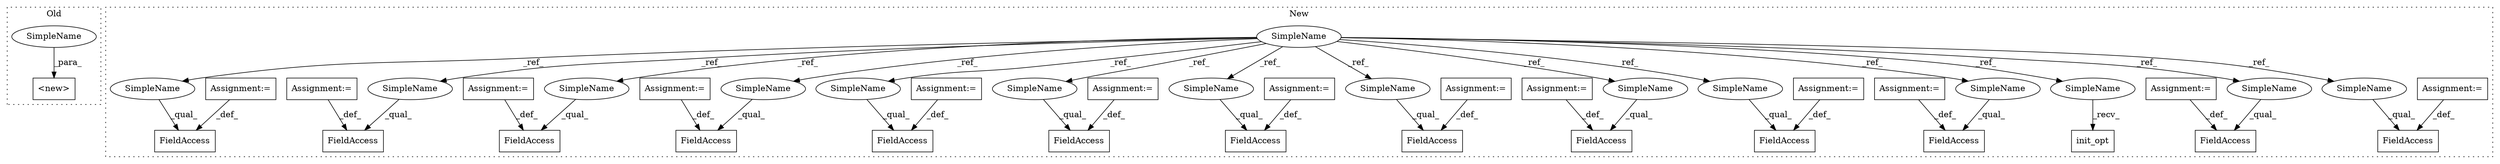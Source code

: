 digraph G {
subgraph cluster0 {
1 [label="<new>" a="46" s="1620,1634" l="6,2" shape="box"];
44 [label="SimpleName" a="42" s="1630" l="4" shape="ellipse"];
label = "Old";
style="dotted";
}
subgraph cluster1 {
2 [label="init_opt" a="32" s="2449" l="10" shape="box"];
3 [label="SimpleName" a="42" s="471" l="4" shape="ellipse"];
4 [label="FieldAccess" a="22" s="2237" l="23" shape="box"];
5 [label="FieldAccess" a="22" s="1820" l="21" shape="box"];
6 [label="FieldAccess" a="22" s="2347" l="23" shape="box"];
7 [label="FieldAccess" a="22" s="2395" l="16" shape="box"];
8 [label="FieldAccess" a="22" s="2075" l="19" shape="box"];
9 [label="FieldAccess" a="22" s="1781" l="19" shape="box"];
10 [label="FieldAccess" a="22" s="2009" l="14" shape="box"];
11 [label="FieldAccess" a="22" s="1880" l="21" shape="box"];
12 [label="FieldAccess" a="22" s="1863" l="8" shape="box"];
13 [label="FieldAccess" a="22" s="2156" l="26" shape="box"];
14 [label="FieldAccess" a="22" s="1923" l="19" shape="box"];
15 [label="FieldAccess" a="22" s="2209" l="13" shape="box"];
16 [label="FieldAccess" a="22" s="2323" l="11" shape="box"];
17 [label="Assignment:=" a="7" s="1942" l="1" shape="box"];
18 [label="Assignment:=" a="7" s="2023" l="1" shape="box"];
19 [label="Assignment:=" a="7" s="1901" l="1" shape="box"];
20 [label="Assignment:=" a="7" s="2370" l="1" shape="box"];
21 [label="Assignment:=" a="7" s="1871" l="1" shape="box"];
22 [label="Assignment:=" a="7" s="2411" l="1" shape="box"];
23 [label="Assignment:=" a="7" s="2182" l="1" shape="box"];
24 [label="Assignment:=" a="7" s="2260" l="1" shape="box"];
25 [label="Assignment:=" a="7" s="2222" l="1" shape="box"];
26 [label="Assignment:=" a="7" s="2094" l="1" shape="box"];
27 [label="Assignment:=" a="7" s="1841" l="1" shape="box"];
28 [label="Assignment:=" a="7" s="2334" l="1" shape="box"];
29 [label="Assignment:=" a="7" s="1800" l="1" shape="box"];
30 [label="SimpleName" a="42" s="1781" l="4" shape="ellipse"];
31 [label="SimpleName" a="42" s="1880" l="4" shape="ellipse"];
32 [label="SimpleName" a="42" s="2444" l="4" shape="ellipse"];
33 [label="SimpleName" a="42" s="2395" l="4" shape="ellipse"];
34 [label="SimpleName" a="42" s="1923" l="4" shape="ellipse"];
35 [label="SimpleName" a="42" s="2009" l="4" shape="ellipse"];
36 [label="SimpleName" a="42" s="2237" l="4" shape="ellipse"];
37 [label="SimpleName" a="42" s="2075" l="4" shape="ellipse"];
38 [label="SimpleName" a="42" s="2156" l="4" shape="ellipse"];
39 [label="SimpleName" a="42" s="1863" l="4" shape="ellipse"];
40 [label="SimpleName" a="42" s="2347" l="4" shape="ellipse"];
41 [label="SimpleName" a="42" s="1820" l="4" shape="ellipse"];
42 [label="SimpleName" a="42" s="2323" l="4" shape="ellipse"];
43 [label="SimpleName" a="42" s="2209" l="4" shape="ellipse"];
label = "New";
style="dotted";
}
3 -> 37 [label="_ref_"];
3 -> 42 [label="_ref_"];
3 -> 41 [label="_ref_"];
3 -> 30 [label="_ref_"];
3 -> 32 [label="_ref_"];
3 -> 35 [label="_ref_"];
3 -> 40 [label="_ref_"];
3 -> 43 [label="_ref_"];
3 -> 34 [label="_ref_"];
3 -> 31 [label="_ref_"];
3 -> 33 [label="_ref_"];
3 -> 36 [label="_ref_"];
3 -> 38 [label="_ref_"];
3 -> 39 [label="_ref_"];
17 -> 14 [label="_def_"];
18 -> 10 [label="_def_"];
19 -> 11 [label="_def_"];
20 -> 6 [label="_def_"];
21 -> 12 [label="_def_"];
22 -> 7 [label="_def_"];
23 -> 13 [label="_def_"];
24 -> 4 [label="_def_"];
25 -> 15 [label="_def_"];
26 -> 8 [label="_def_"];
27 -> 5 [label="_def_"];
28 -> 16 [label="_def_"];
29 -> 9 [label="_def_"];
30 -> 9 [label="_qual_"];
31 -> 11 [label="_qual_"];
32 -> 2 [label="_recv_"];
33 -> 7 [label="_qual_"];
34 -> 14 [label="_qual_"];
35 -> 10 [label="_qual_"];
36 -> 4 [label="_qual_"];
37 -> 8 [label="_qual_"];
38 -> 13 [label="_qual_"];
39 -> 12 [label="_qual_"];
40 -> 6 [label="_qual_"];
41 -> 5 [label="_qual_"];
42 -> 16 [label="_qual_"];
43 -> 15 [label="_qual_"];
44 -> 1 [label="_para_"];
}